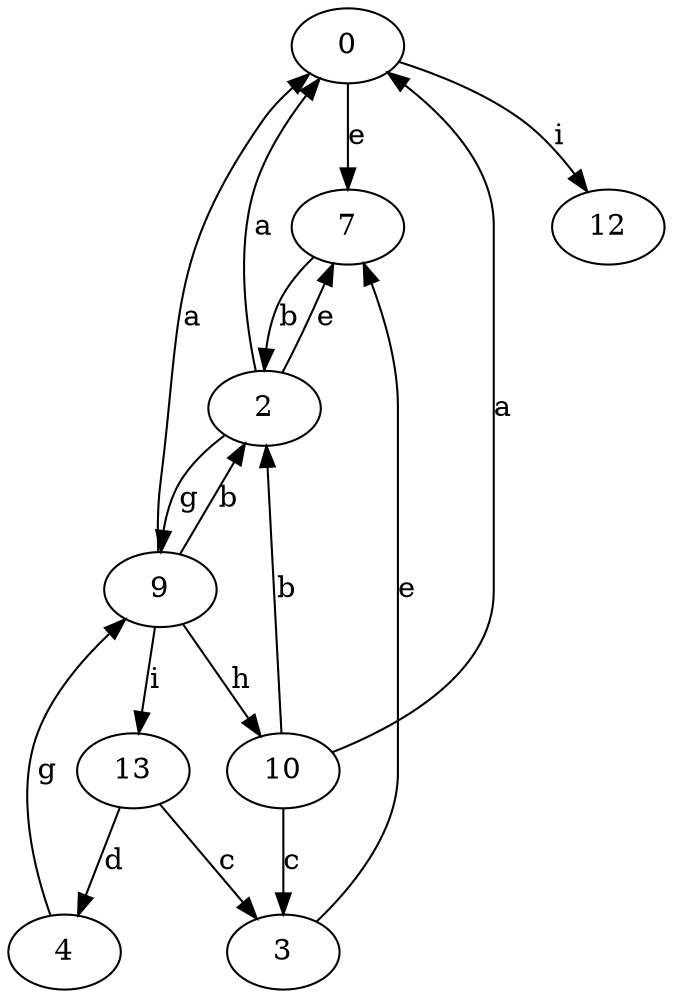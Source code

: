 strict digraph  {
0;
2;
3;
4;
7;
9;
10;
12;
13;
0 -> 7  [label=e];
0 -> 12  [label=i];
2 -> 0  [label=a];
2 -> 7  [label=e];
2 -> 9  [label=g];
3 -> 7  [label=e];
4 -> 9  [label=g];
7 -> 2  [label=b];
9 -> 0  [label=a];
9 -> 2  [label=b];
9 -> 10  [label=h];
9 -> 13  [label=i];
10 -> 0  [label=a];
10 -> 2  [label=b];
10 -> 3  [label=c];
13 -> 3  [label=c];
13 -> 4  [label=d];
}
